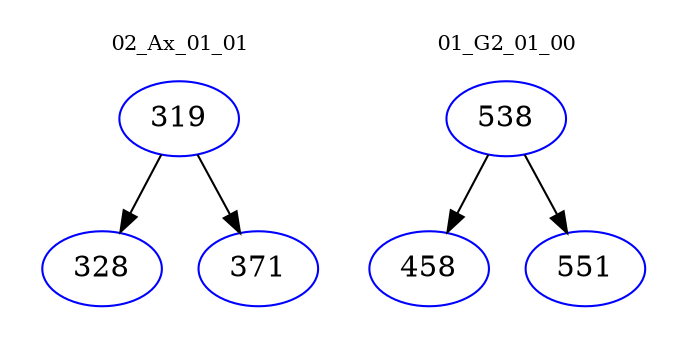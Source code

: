 digraph{
subgraph cluster_0 {
color = white
label = "02_Ax_01_01";
fontsize=10;
T0_319 [label="319", color="blue"]
T0_319 -> T0_328 [color="black"]
T0_328 [label="328", color="blue"]
T0_319 -> T0_371 [color="black"]
T0_371 [label="371", color="blue"]
}
subgraph cluster_1 {
color = white
label = "01_G2_01_00";
fontsize=10;
T1_538 [label="538", color="blue"]
T1_538 -> T1_458 [color="black"]
T1_458 [label="458", color="blue"]
T1_538 -> T1_551 [color="black"]
T1_551 [label="551", color="blue"]
}
}
